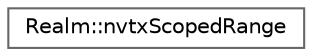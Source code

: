 digraph "Graphical Class Hierarchy"
{
 // LATEX_PDF_SIZE
  bgcolor="transparent";
  edge [fontname=Helvetica,fontsize=10,labelfontname=Helvetica,labelfontsize=10];
  node [fontname=Helvetica,fontsize=10,shape=box,height=0.2,width=0.4];
  rankdir="LR";
  Node0 [id="Node000000",label="Realm::nvtxScopedRange",height=0.2,width=0.4,color="grey40", fillcolor="white", style="filled",URL="$structRealm_1_1nvtxScopedRange.html",tooltip=" "];
}
